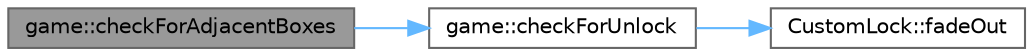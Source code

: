 digraph "game::checkForAdjacentBoxes"
{
 // LATEX_PDF_SIZE
  bgcolor="transparent";
  edge [fontname=Helvetica,fontsize=10,labelfontname=Helvetica,labelfontsize=10];
  node [fontname=Helvetica,fontsize=10,shape=box,height=0.2,width=0.4];
  rankdir="LR";
  Node1 [label="game::checkForAdjacentBoxes",height=0.2,width=0.4,color="gray40", fillcolor="grey60", style="filled", fontcolor="black",tooltip=" "];
  Node1 -> Node2 [color="steelblue1",style="solid"];
  Node2 [label="game::checkForUnlock",height=0.2,width=0.4,color="grey40", fillcolor="white", style="filled",URL="$classgame_a1fa75a376d52aea63a982b13e9c53104.html#a1fa75a376d52aea63a982b13e9c53104",tooltip=" "];
  Node2 -> Node3 [color="steelblue1",style="solid"];
  Node3 [label="CustomLock::fadeOut",height=0.2,width=0.4,color="grey40", fillcolor="white", style="filled",URL="$class_custom_lock_a55f236d5e912dcf150ed9eb6c7a7ec14.html#a55f236d5e912dcf150ed9eb6c7a7ec14",tooltip=" "];
}
